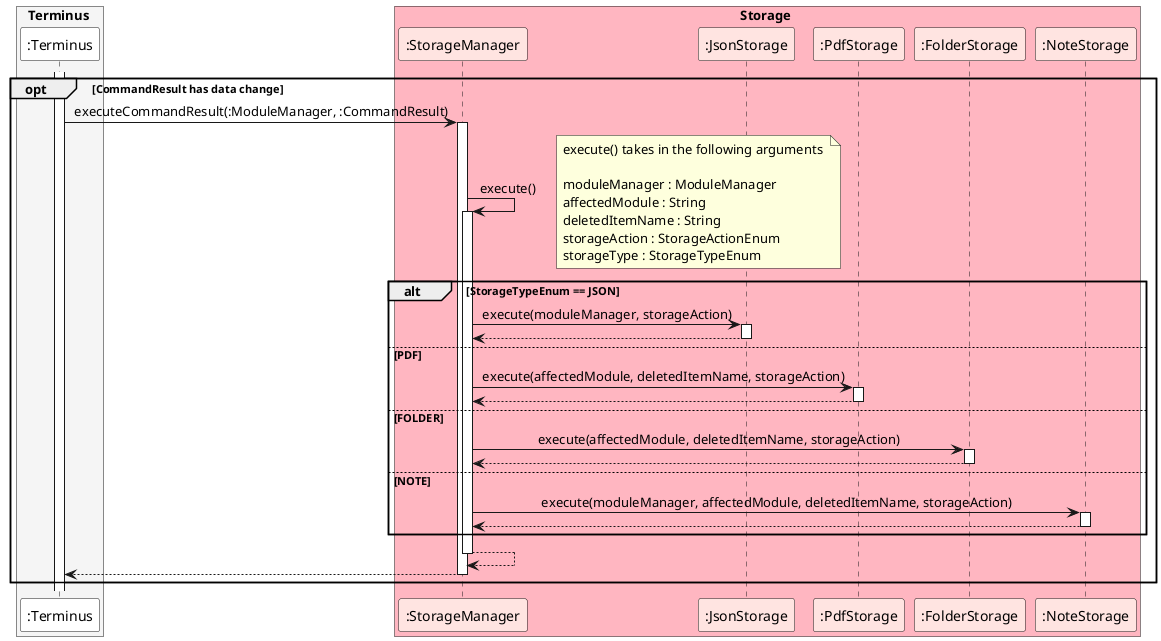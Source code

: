 @startuml
'https://plantuml.com/sequence-diagram

skinparam sequenceMessageAlign center

box Terminus #whitesmoke
participant ":Terminus" as Terminus #white
endbox

box Storage #lightpink
participant ":StorageManager" as StorageManager #mistyrose
participant ":JsonStorage" as JsonStorage #mistyrose
participant ":PdfStorage" as PdfStorage #mistyrose
participant ":FolderStorage" as FolderStorage #mistyrose
participant ":NoteStorage" as NoteStorage #mistyrose
endbox


activate Terminus
opt CommandResult has data change
Terminus -> StorageManager : executeCommandResult(:ModuleManager, :CommandResult)
activate StorageManager
StorageManager -> StorageManager : execute()
activate StorageManager
note right : execute() takes in the following arguments \n\nmoduleManager : ModuleManager \naffectedModule : String \ndeletedItemName : String \nstorageAction : StorageActionEnum \nstorageType : StorageTypeEnum
alt StorageTypeEnum == JSON
StorageManager -> JsonStorage : execute(moduleManager, storageAction)
activate JsonStorage
return
else PDF
StorageManager -> PdfStorage : execute(affectedModule, deletedItemName, storageAction)
activate PdfStorage
return
else FOLDER
StorageManager -> FolderStorage : execute(affectedModule, deletedItemName, storageAction)
activate FolderStorage
return
else NOTE
StorageManager -> NoteStorage : execute(moduleManager, affectedModule, deletedItemName, storageAction)
activate NoteStorage
return
end
return
return
end




@enduml